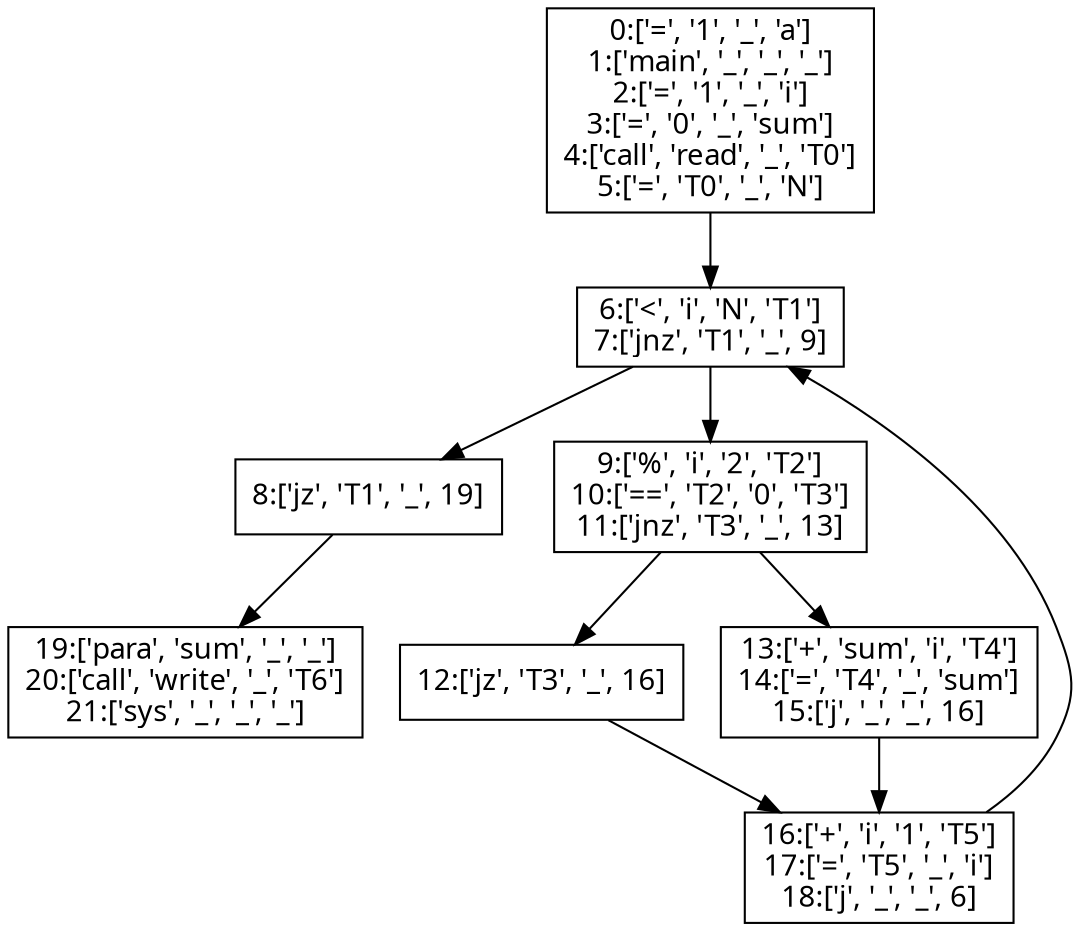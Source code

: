 // Basic_Block
digraph "./Basic_Block/basic_block" {
	0 [label="0:['=', '1', '_', 'a']
1:['main', '_', '_', '_']
2:['=', '1', '_', 'i']
3:['=', '0', '_', 'sum']
4:['call', 'read', '_', 'T0']
5:['=', 'T0', '_', 'N']
" fontname=SimHei shape=rectangle]
	1 [label="6:['<', 'i', 'N', 'T1']
7:['jnz', 'T1', '_', 9]
" fontname=SimHei shape=rectangle]
	2 [label="8:['jz', 'T1', '_', 19]
" fontname=SimHei shape=rectangle]
	3 [label="9:['%', 'i', '2', 'T2']
10:['==', 'T2', '0', 'T3']
11:['jnz', 'T3', '_', 13]
" fontname=SimHei shape=rectangle]
	4 [label="12:['jz', 'T3', '_', 16]
" fontname=SimHei shape=rectangle]
	5 [label="13:['+', 'sum', 'i', 'T4']
14:['=', 'T4', '_', 'sum']
15:['j', '_', '_', 16]
" fontname=SimHei shape=rectangle]
	6 [label="16:['+', 'i', '1', 'T5']
17:['=', 'T5', '_', 'i']
18:['j', '_', '_', 6]
" fontname=SimHei shape=rectangle]
	7 [label="19:['para', 'sum', '_', '_']
20:['call', 'write', '_', 'T6']
21:['sys', '_', '_', '_']
" fontname=SimHei shape=rectangle]
	0 -> 1
	1 -> 3
	1 -> 2
	2 -> 7
	3 -> 5
	3 -> 4
	4 -> 6
	5 -> 6
	6 -> 1
}
